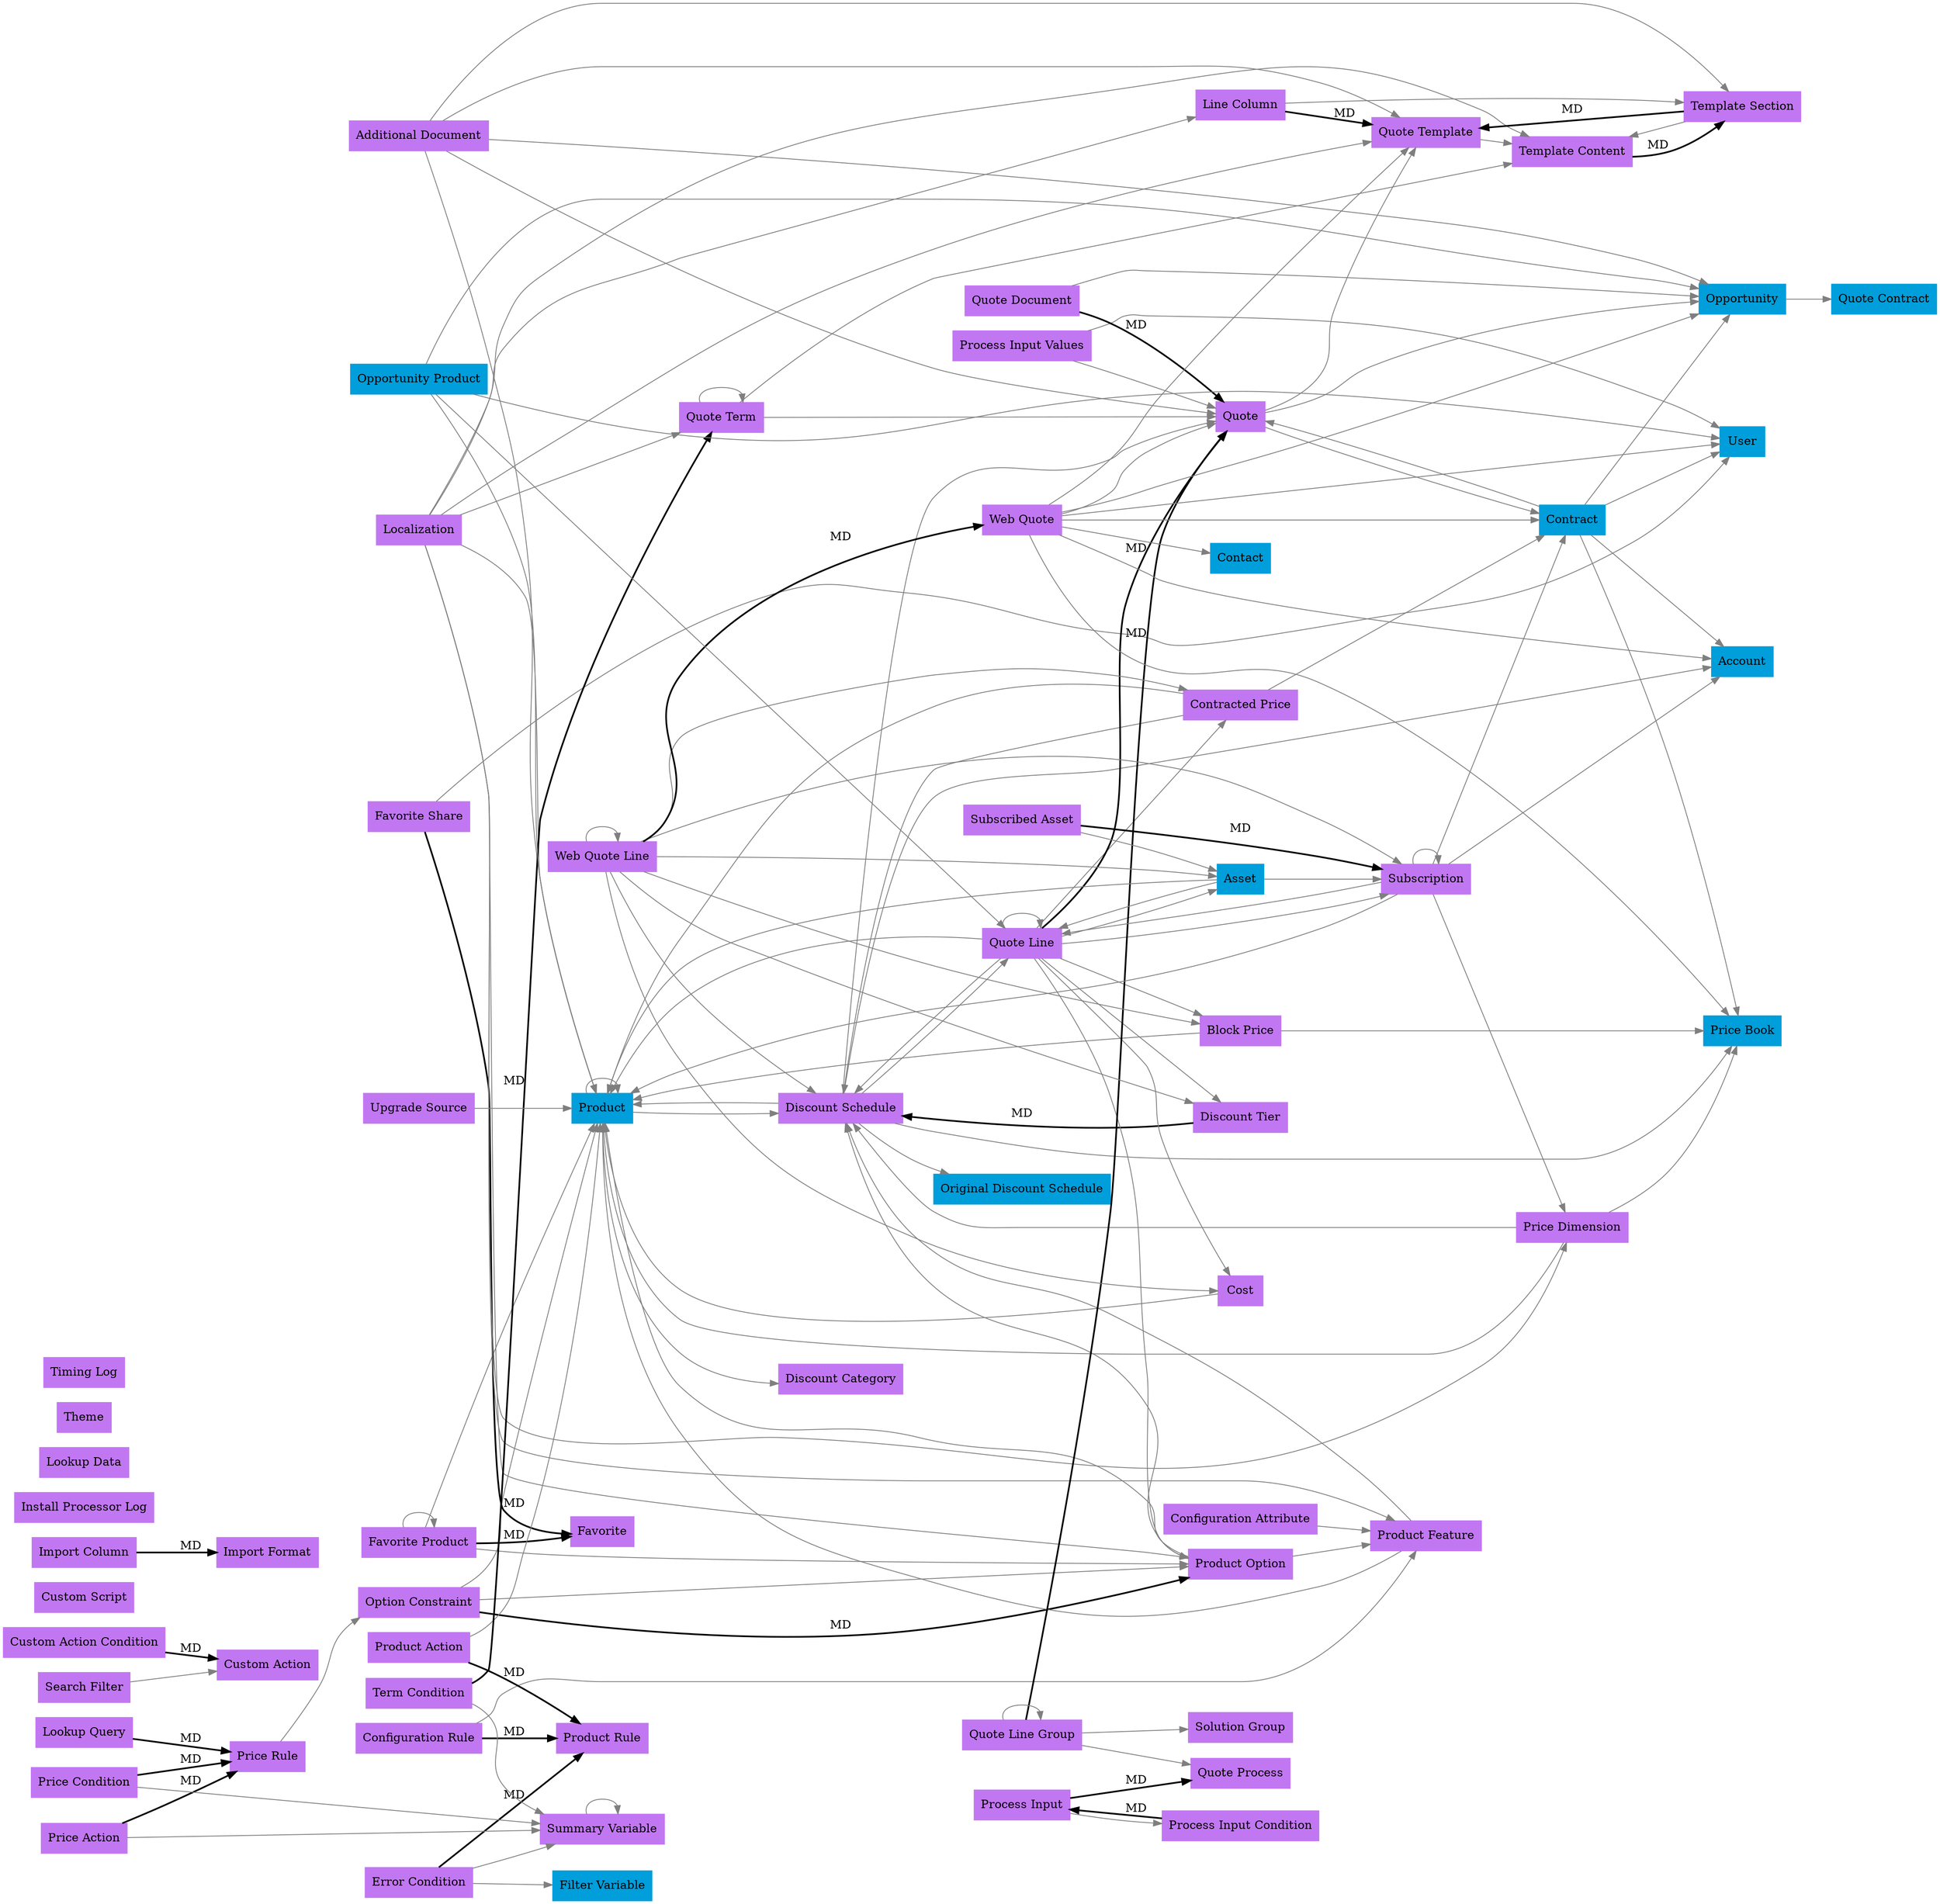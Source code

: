 digraph G {

// Dot information at https://www.graphviz.org/pdf/dotguide.pdf
// CPQ relationships at https://help.salesforce.com/s/articleView?id=sf.cpq_object_relationships.htm&type=5

rankdir=LR

/* ******************************************** */
/* Legend                                       */
/* ******************************************** */
/* CPQ Objects in purple ("#C277F2")
/* Standard Objects in SF blue ("#009EDB")
/* Lookup relationship is in gray/filled
/* MasterDetail is in black/bold
/* ******************************************** */


/* Default box */
node [shape=box,style=filled,color="#009EDB"]


/* ******************************************** */
/* CPQ objects                                  */
/* ******************************************** */

"Additional Document" [color="#C277F2"]
"Block Price" [color="#C277F2"]
"Configuration Attribute" [color="#C277F2"]
"Configuration Rule" [color="#C277F2"]
"Contracted Price" [color="#C277F2"]
"Cost" [color="#C277F2"]
"Custom Action" [color="#C277F2"]
"Custom Action Condition" [color="#C277F2"]
"Custom Script" [color="#C277F2"]
"Discount Category" [color="#C277F2"]
"Discount Schedule" [color="#C277F2"]
"Discount Tier" [color="#C277F2"]
"Error Condition" [color="#C277F2"]
"Favorite" [color="#C277F2"]
"Favorite Product" [color="#C277F2"]
"Favorite Share" [color="#C277F2"]
"Import Column" [color="#C277F2"]
"Import Format" [color="#C277F2"]
"Install Processor Log" [color="#C277F2"]
"Line Column" [color="#C277F2"]
"Localization" [color="#C277F2"]
"Lookup Data" [color="#C277F2"]
"Lookup Query" [color="#C277F2"]
"Option Constraint" [color="#C277F2"]
"Price Action" [color="#C277F2"]
"Price Condition" [color="#C277F2"]
"Price Dimension" [color="#C277F2"]
"Price Rule" [color="#C277F2"]
"Process Input" [color="#C277F2"]
"Process Input Condition" [color="#C277F2"]
"Process Input Values" [color="#C277F2"]
"Product Action" [color="#C277F2"]
"Product Feature" [color="#C277F2"]
"Product Option" [color="#C277F2"]
"Product Rule" [color="#C277F2"]
"Quote" [color="#C277F2"]
"Quote Document" [color="#C277F2"]
"Quote Line" [color="#C277F2"]
"Quote Line Group" [color="#C277F2"]
"Quote Process" [color="#C277F2"]
"Quote Template" [color="#C277F2"]
"Quote Term" [color="#C277F2"]
"Search Filter" [color="#C277F2"]
"Solution Group" [color="#C277F2"]
"Subscribed Asset" [color="#C277F2"]
"Subscription" [color="#C277F2"]
"Summary Variable" [color="#C277F2"]
"Template Content" [color="#C277F2"]
"Template Section" [color="#C277F2"]
"Term Condition" [color="#C277F2"]
"Theme" [color="#C277F2"]
"Timing Log" [color="#C277F2"]
"Upgrade Source" [color="#C277F2"]
"Web Quote" [color="#C277F2"]
"Web Quote Line" [color="#C277F2"]





/* ******************************************** */
/* Relation Ships                               */
/* ******************************************** */

"Additional Document" -> "Opportunity" [style="filled", color="gray50"] // Lookup relationship
"Additional Document" -> "Quote Template" [style="filled", color="gray50"] // Lookup relationship
"Additional Document" -> "Product" [style="filled", color="gray50"] // Lookup relationship
"Additional Document" -> "Quote" [style="filled", color="gray50"] // Lookup relationship
"Additional Document" -> "Template Section" [style="filled", color="gray50"] // Lookup relationship

"Asset" -> "Quote Line" [style="filled", color="gray50"] // Lookup relationship
"Asset" -> "Product" [style="filled", color="gray50"] // Lookup relationship
"Asset" -> "Subscription" [style="filled", color="gray50"] // Lookup relationship

"Block Price" -> "Price Book" [style="filled", color="gray50"] // Lookup relationship
"Block Price" -> "Product" [style="filled", color="gray50"] // Lookup relationship

"Configuration Attribute" -> "Product Feature" [style="filled", color="gray50"] // Lookup relationship

"Configuration Rule" -> "Product Feature" [style="filled", color="gray50"] // Lookup relationship
"Configuration Rule" -> "Product Rule" [label="MD", style="bold"] // Master Detail relationship

"Contract" -> "Account" [style="filled", color="gray50"] // Lookup relationship
"Contract" -> "Opportunity" [style="filled", color="gray50"] // Lookup relationship
"Contract" -> "Price Book" [style="filled", color="gray50"] // Lookup relationship
"Contract" -> "Quote" [style="filled", color="gray50"] // Lookup relationship
"Contract" -> "User" [style="filled", color="gray50"] // Lookup relationship

"Contracted Price" -> "Contract" [style="filled", color="gray50"] // Lookup relationship
"Contracted Price" -> "Discount Schedule" [style="filled", color="gray50"] // Lookup relationship
"Contracted Price" -> "Product" [style="filled", color="gray50"] // Lookup relationship

"Cost" -> "Product" [style="filled", color="gray50"] // Lookup relationship

"Custom Action Condition" -> "Custom Action" [label="MD", style="bold"] // Master Detail relationship

"Discount Schedule" -> "Account" [style="filled", color="gray50"] // Lookup relationship
"Discount Schedule" -> "Original Discount Schedule" [style="filled", color="gray50"] // Lookup relationship
"Discount Schedule" -> "Price Book" [style="filled", color="gray50"] // Lookup relationship
"Discount Schedule" -> "Product" [style="filled", color="gray50"] // Lookup relationship
"Discount Schedule" -> "Quote" [style="filled", color="gray50"] // Lookup relationship
"Discount Schedule" -> "Quote Line" [style="filled", color="gray50"] // Lookup relationship

"Discount Tier" -> "Discount Schedule" [label="MD", style="bold"] // Master Detail relationship

"Error Condition" -> "Filter Variable" [style="filled", color="gray50"] // Lookup relationship
"Error Condition" -> "Summary Variable" [style="filled", color="gray50"] // Lookup relationship
"Error Condition" -> "Product Rule" [label="MD", style="bold"] // Master Detail relationship

"Favorite Product" -> "Product" [style="filled", color="gray50"] // Lookup relationship
"Favorite Product" -> "Product Option" [style="filled", color="gray50"] // Lookup relationship
"Favorite Product" -> "Favorite Product" [style="filled", color="gray50"] // Lookup relationship
"Favorite Product" -> "Favorite" [label="MD", style="bold"] // Master Detail relationship

"Favorite Share" -> "User" [style="filled", color="gray50"] // Lookup relationship
"Favorite Share" -> "Favorite" [label="MD", style="bold"] // Master Detail relationship

"Import Column" -> "Import Format" [label="MD", style="bold"] // Master Detail relationship

"Line Column" -> "Template Section" [style="filled", color="gray50"] // Lookup relationship
"Line Column" -> "Quote Template" [label="MD", style="bold"] // Master Detail relationship

"Localization" -> "Line Column" [style="filled", color="gray50"] // Lookup relationship
"Localization" -> "Price Dimension" [style="filled", color="gray50"] // Lookup relationship
"Localization" -> "Product" [style="filled", color="gray50"] // Lookup relationship
"Localization" -> "Product Feature" [style="filled", color="gray50"] // Lookup relationship
"Localization" -> "Product Option" [style="filled", color="gray50"] // Lookup relationship
"Localization" -> "Quote Template" [style="filled", color="gray50"] // Lookup relationship
"Localization" -> "Quote Term" [style="filled", color="gray50"] // Lookup relationship
"Localization" -> "Template Content" [style="filled", color="gray50"] // Lookup relationship

"Lookup Query" -> "Price Rule" [label="MD", style="bold"] // Master Detail relationship

"Opportunity" -> "Quote Contract" [style="filled", color="gray50"] // Lookup relationship

"Opportunity Product" -> "Product" [style="filled", color="gray50"] // Lookup relationship
"Opportunity Product" -> "Quote Line" [style="filled", color="gray50"] // Lookup relationship
"Opportunity Product" -> "Opportunity" [style="filled", color="gray50"] // Lookup relationship
"Opportunity Product" -> "User" [style="filled", color="gray50"] // Lookup relationship

"Option Constraint" -> "Product" [style="filled", color="gray50"] // Lookup relationship
"Option Constraint" -> "Product Option" [style="filled", color="gray50"] // Lookup relationship
"Option Constraint" -> "Product Option" [label="MD", style="bold"] // Master Detail relationship

"Price Action" -> "Summary Variable" [style="filled", color="gray50"] // Lookup relationship
"Price Action" -> "Price Rule" [label="MD", style="bold"] // Master Detail relationship

"Price Condition" -> "Summary Variable" [style="filled", color="gray50"] // Lookup relationship
"Price Condition" -> "Price Rule" [label="MD", style="bold"] // Master Detail relationship

"Price Dimension" -> "Discount Schedule" [style="filled", color="gray50"] // Lookup relationship
"Price Dimension" -> "Price Book" [style="filled", color="gray50"] // Lookup relationship
"Price Dimension" -> "Product" [style="filled", color="gray50"] // Lookup relationship

"Price Rule" -> "Option Constraint" [style="filled", color="gray50"] // Lookup relationship

"Process Input" -> "Process Input Condition" [style="filled", color="gray50"] // Lookup relationship
"Process Input" -> "Quote Process" [label="MD", style="bold"] // Master Detail relationship

"Process Input Condition" -> "Process Input" [label="MD", style="bold"] // Master Detail relationship

"Process Input Values" -> "Quote" [style="filled", color="gray50"] // Lookup relationship
"Process Input Values" -> "User" [style="filled", color="gray50"] // Lookup relationship

"Product" -> "Discount Category" [style="filled", color="gray50"] // Lookup relationship
"Product" -> "Discount Schedule" [style="filled", color="gray50"] // Lookup relationship
"Product" -> "Product" [style="filled", color="gray50"] // Lookup relationship

"Product Action" -> "Product" [style="filled", color="gray50"] // Lookup relationship
"Product Action" -> "Product Rule" [label="MD", style="bold"] // Master Detail relationship

"Product Feature" -> "Product" [style="filled", color="gray50"] // Lookup relationship
"Product Feature" -> "Discount Schedule" [style="filled", color="gray50"] // Lookup relationship

"Product Option" -> "Product Feature" [style="filled", color="gray50"] // Lookup relationship
"Product Option" -> "Discount Schedule" [style="filled", color="gray50"] // Lookup relationship
"Product Option" -> "Product" [style="filled", color="gray50"] // Lookup relationship

"Quote" -> "Quote Template" [style="filled", color="gray50"] // Lookup relationship
"Quote" -> "Contract" [style="filled", color="gray50"] // Lookup relationship
"Quote" -> "Opportunity" [style="filled", color="gray50"] // Lookup relationship

"Quote Document" -> "Opportunity" [style="filled", color="gray50"] // Lookup relationship
"Quote Document" -> "Quote" [label="MD", style="bold"] // Master Detail relationship

"Quote Line" -> "Asset" [style="filled", color="gray50"] // Lookup relationship
"Quote Line" -> "Subscription" [style="filled", color="gray50"] // Lookup relationship
"Quote Line" -> "Discount Tier" [style="filled", color="gray50"] // Lookup relationship
"Quote Line" -> "Block Price" [style="filled", color="gray50"] // Lookup relationship
"Quote Line" -> "Cost" [style="filled", color="gray50"] // Lookup relationship
"Quote Line" -> "Contracted Price" [style="filled", color="gray50"] // Lookup relationship
"Quote Line" -> "Discount Schedule" [style="filled", color="gray50"] // Lookup relationship
"Quote Line" -> "Product Option" [style="filled", color="gray50"] // Lookup relationship
"Quote Line" -> "Product" [style="filled", color="gray50"] // Lookup relationship
"Quote Line" -> "Quote Line" [style="filled", color="gray50"] // Lookup relationship
"Quote Line" -> "Quote" [label="MD", style="bold"] // Master Detail relationship

"Quote Line Group" -> "Quote Process" [style="filled", color="gray50"] // Lookup relationship
"Quote Line Group" -> "Solution Group" [style="filled", color="gray50"] // Lookup relationship
"Quote Line Group" -> "Quote Line Group" [style="filled", color="gray50"] // Lookup relationship
"Quote Line Group" -> "Quote" [label="MD", style="bold"] // Master Detail relationship

"Quote Template" -> "Template Content" [style="filled", color="gray50"] // Lookup relationship

"Quote Term" -> "Quote" [style="filled", color="gray50"] // Lookup relationship
"Quote Term" -> "Quote Term" [style="filled", color="gray50"] // Lookup relationship
"Quote Term" -> "Template Content" [style="filled", color="gray50"] // Lookup relationship

"Search Filter" -> "Custom Action" [style="filled", color="gray50"] // Lookup relationship

"Subscribed Asset" -> "Asset" [style="filled", color="gray50"] // Lookup relationship
"Subscribed Asset" -> "Subscription" [label="MD", style="bold"] // Master Detail relationship

"Subscription" -> "Account" [style="filled", color="gray50"] // Lookup relationship
"Subscription" -> "Contract" [style="filled", color="gray50"] // Lookup relationship
"Subscription" -> "Price Dimension" [style="filled", color="gray50"] // Lookup relationship
"Subscription" -> "Product" [style="filled", color="gray50"] // Lookup relationship
"Subscription" -> "Quote Line" [style="filled", color="gray50"] // Lookup relationship
"Subscription" -> "Subscription" [style="filled", color="gray50"] // Lookup relationship

"Summary Variable" -> "Summary Variable" [style="filled", color="gray50"] // Lookup relationship

"Template Content" -> "Template Section" [label="MD", style="bold"] // Master Detail relationship

"Template Section" -> "Template Content" [style="filled", color="gray50"] // Lookup relationship
"Template Section" -> "Quote Template" [label="MD", style="bold"] // Master Detail relationship

"Term Condition" -> "Summary Variable" [style="filled", color="gray50"] // Lookup relationship
"Term Condition" -> "Quote Term" [label="MD", style="bold"] // Master Detail relationship

"Upgrade Source" -> "Product" [style="filled", color="gray50"] // Lookup relationship

"Web Quote" -> "Account" [style="filled", color="gray50"] // Lookup relationship
"Web Quote" -> "Contact" [style="filled", color="gray50"] // Lookup relationship
"Web Quote" -> "Contract" [style="filled", color="gray50"] // Lookup relationship
"Web Quote" -> "Opportunity" [style="filled", color="gray50"] // Lookup relationship
"Web Quote" -> "Price Book" [style="filled", color="gray50"] // Lookup relationship
"Web Quote" -> "Quote" [style="filled", color="gray50"] // Lookup relationship
"Web Quote" -> "Quote Template" [style="filled", color="gray50"] // Lookup relationship
"Web Quote" -> "User" [style="filled", color="gray50"] // Lookup relationship

"Web Quote Line" -> "Asset" [style="filled", color="gray50"] // Lookup relationship
"Web Quote Line" -> "Block Price" [style="filled", color="gray50"] // Lookup relationship
"Web Quote Line" -> "Contracted Price" [style="filled", color="gray50"] // Lookup relationship
"Web Quote Line" -> "Cost" [style="filled", color="gray50"] // Lookup relationship
"Web Quote Line" -> "Discount Schedule" [style="filled", color="gray50"] // Lookup relationship
"Web Quote Line" -> "Discount Tier" [style="filled", color="gray50"] // Lookup relationship
"Web Quote Line" -> "Subscription" [style="filled", color="gray50"] // Lookup relationship
"Web Quote Line" -> "Web Quote Line" [style="filled", color="gray50"] // Lookup relationship
"Web Quote Line" -> "Web Quote" [label="MD", style="bold"] // Master Detail relationship















}